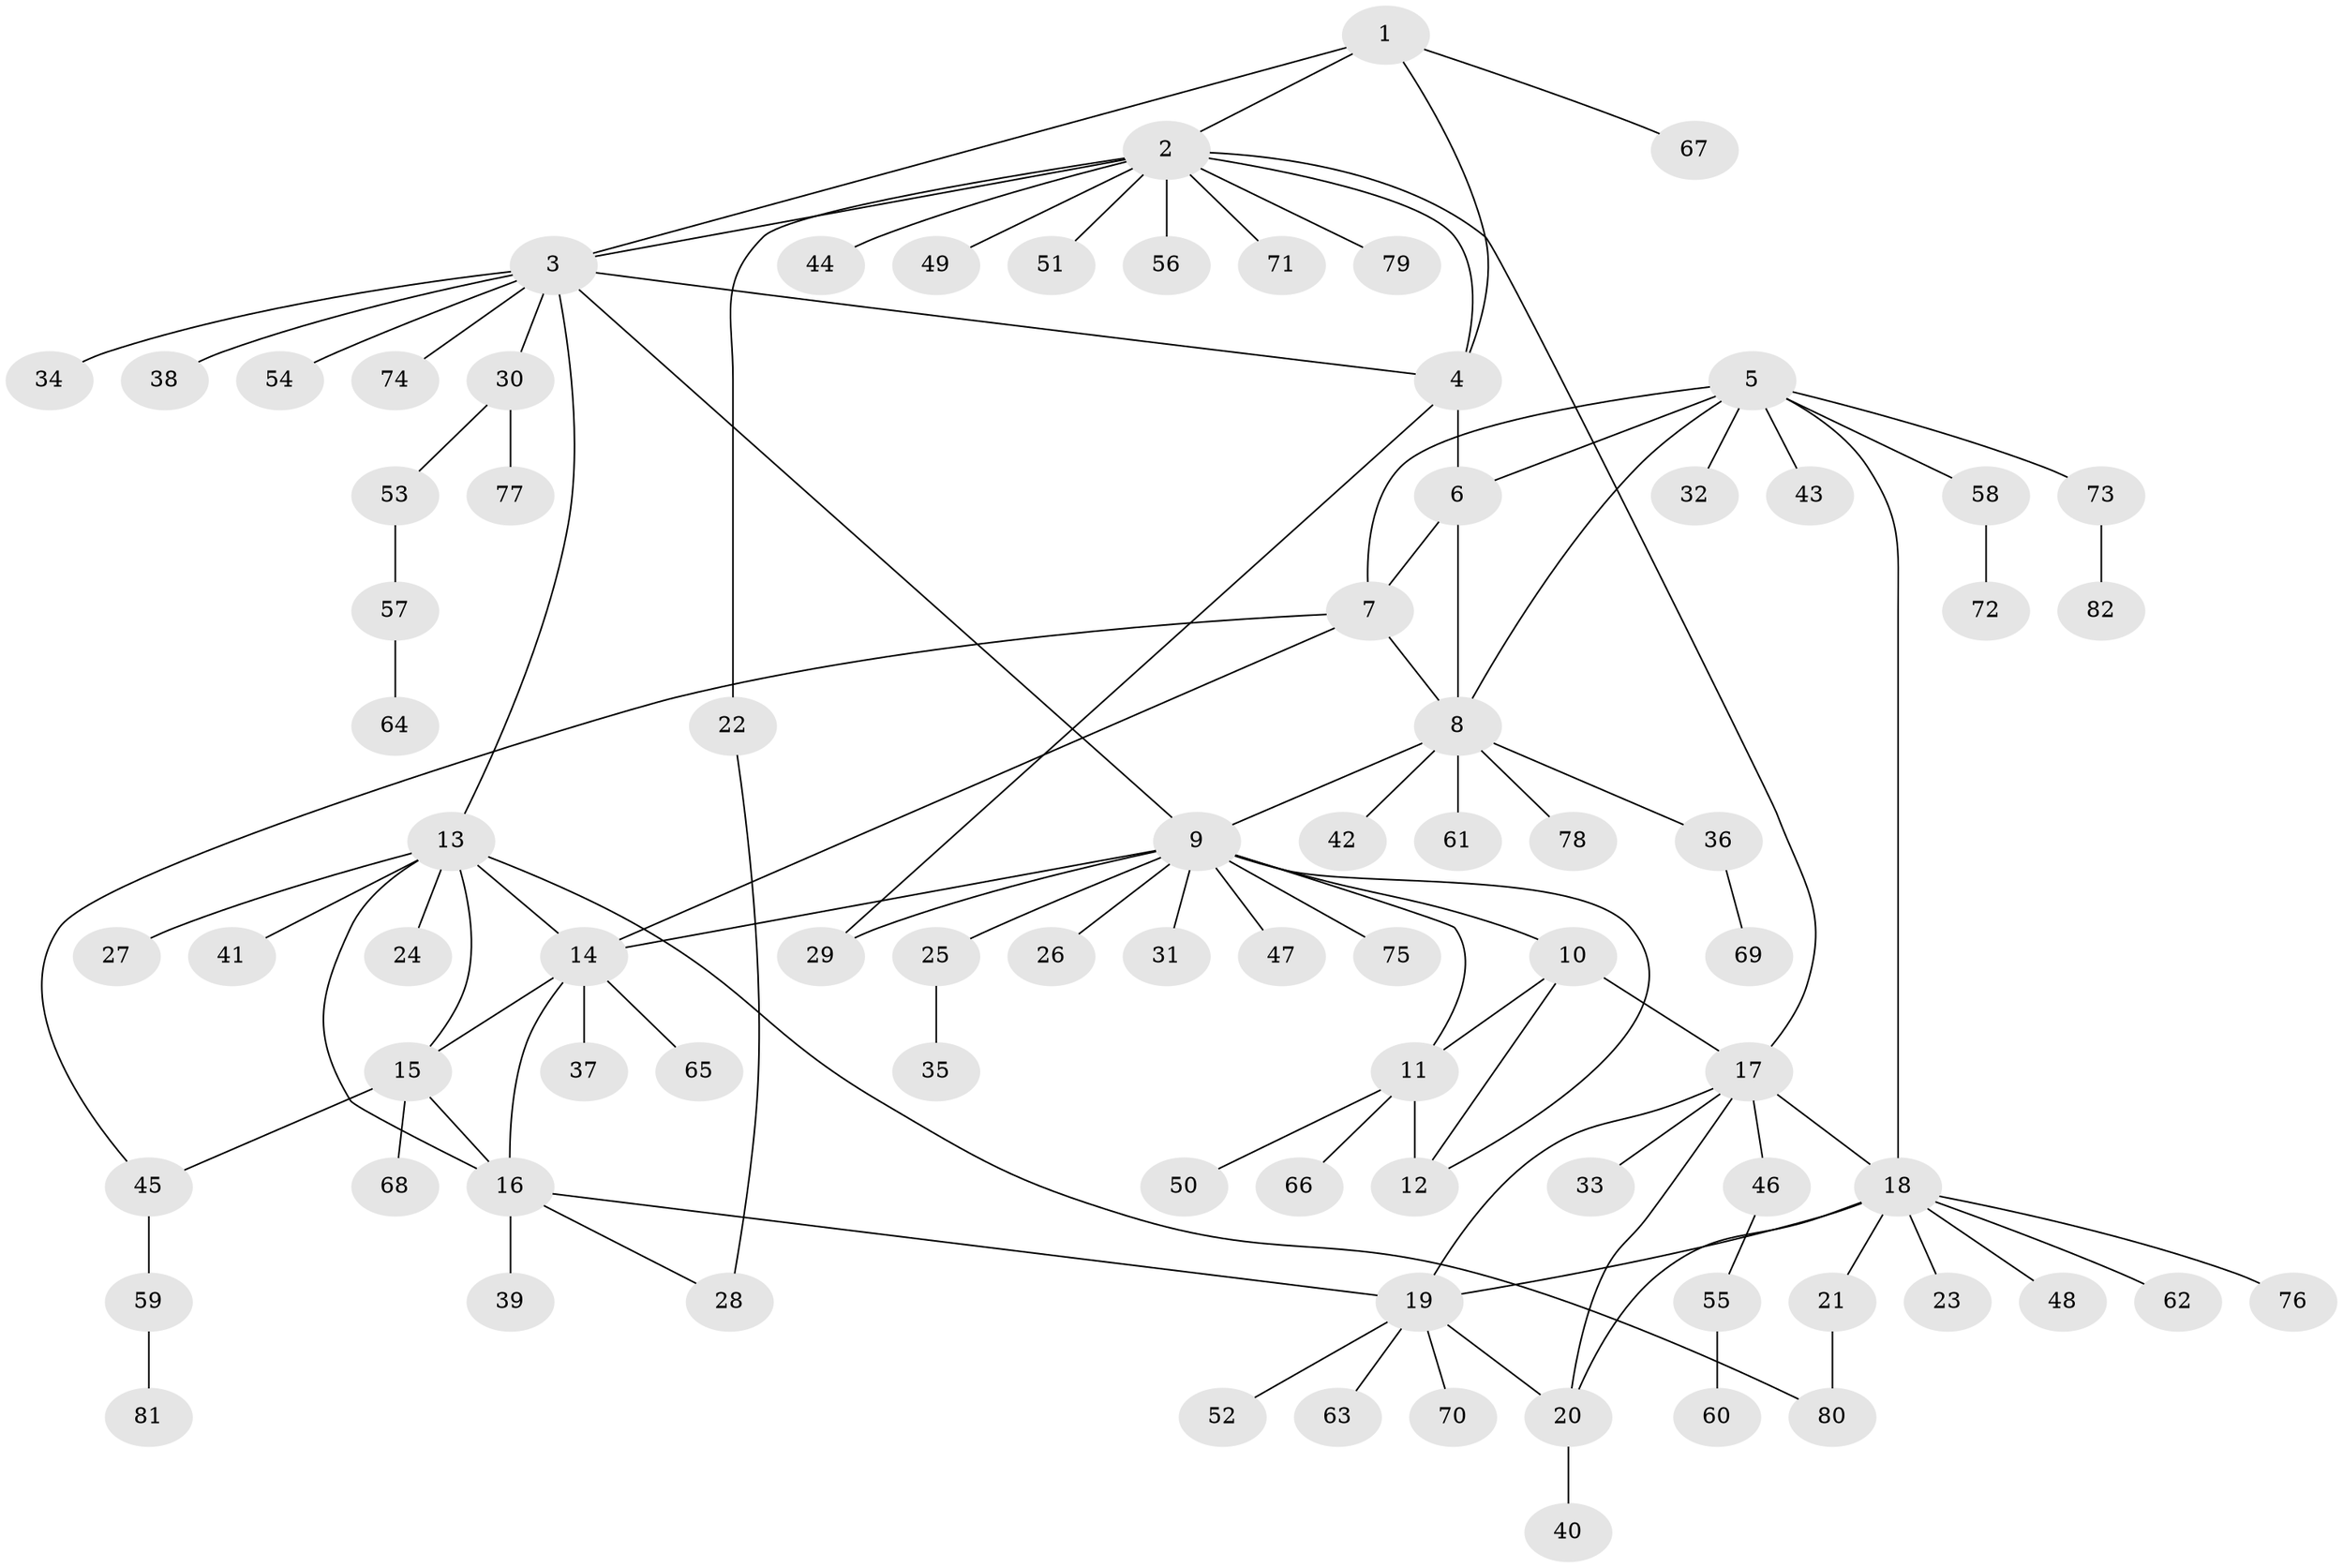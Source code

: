 // Generated by graph-tools (version 1.1) at 2025/55/03/09/25 04:55:07]
// undirected, 82 vertices, 106 edges
graph export_dot {
graph [start="1"]
  node [color=gray90,style=filled];
  1;
  2;
  3;
  4;
  5;
  6;
  7;
  8;
  9;
  10;
  11;
  12;
  13;
  14;
  15;
  16;
  17;
  18;
  19;
  20;
  21;
  22;
  23;
  24;
  25;
  26;
  27;
  28;
  29;
  30;
  31;
  32;
  33;
  34;
  35;
  36;
  37;
  38;
  39;
  40;
  41;
  42;
  43;
  44;
  45;
  46;
  47;
  48;
  49;
  50;
  51;
  52;
  53;
  54;
  55;
  56;
  57;
  58;
  59;
  60;
  61;
  62;
  63;
  64;
  65;
  66;
  67;
  68;
  69;
  70;
  71;
  72;
  73;
  74;
  75;
  76;
  77;
  78;
  79;
  80;
  81;
  82;
  1 -- 2;
  1 -- 3;
  1 -- 4;
  1 -- 67;
  2 -- 3;
  2 -- 4;
  2 -- 17;
  2 -- 22;
  2 -- 44;
  2 -- 49;
  2 -- 51;
  2 -- 56;
  2 -- 71;
  2 -- 79;
  3 -- 4;
  3 -- 9;
  3 -- 13;
  3 -- 30;
  3 -- 34;
  3 -- 38;
  3 -- 54;
  3 -- 74;
  4 -- 6;
  4 -- 29;
  5 -- 6;
  5 -- 7;
  5 -- 8;
  5 -- 18;
  5 -- 32;
  5 -- 43;
  5 -- 58;
  5 -- 73;
  6 -- 7;
  6 -- 8;
  7 -- 8;
  7 -- 14;
  7 -- 45;
  8 -- 9;
  8 -- 36;
  8 -- 42;
  8 -- 61;
  8 -- 78;
  9 -- 10;
  9 -- 11;
  9 -- 12;
  9 -- 14;
  9 -- 25;
  9 -- 26;
  9 -- 29;
  9 -- 31;
  9 -- 47;
  9 -- 75;
  10 -- 11;
  10 -- 12;
  10 -- 17;
  11 -- 12;
  11 -- 50;
  11 -- 66;
  13 -- 14;
  13 -- 15;
  13 -- 16;
  13 -- 24;
  13 -- 27;
  13 -- 41;
  13 -- 80;
  14 -- 15;
  14 -- 16;
  14 -- 37;
  14 -- 65;
  15 -- 16;
  15 -- 45;
  15 -- 68;
  16 -- 19;
  16 -- 28;
  16 -- 39;
  17 -- 18;
  17 -- 19;
  17 -- 20;
  17 -- 33;
  17 -- 46;
  18 -- 19;
  18 -- 20;
  18 -- 21;
  18 -- 23;
  18 -- 48;
  18 -- 62;
  18 -- 76;
  19 -- 20;
  19 -- 52;
  19 -- 63;
  19 -- 70;
  20 -- 40;
  21 -- 80;
  22 -- 28;
  25 -- 35;
  30 -- 53;
  30 -- 77;
  36 -- 69;
  45 -- 59;
  46 -- 55;
  53 -- 57;
  55 -- 60;
  57 -- 64;
  58 -- 72;
  59 -- 81;
  73 -- 82;
}
